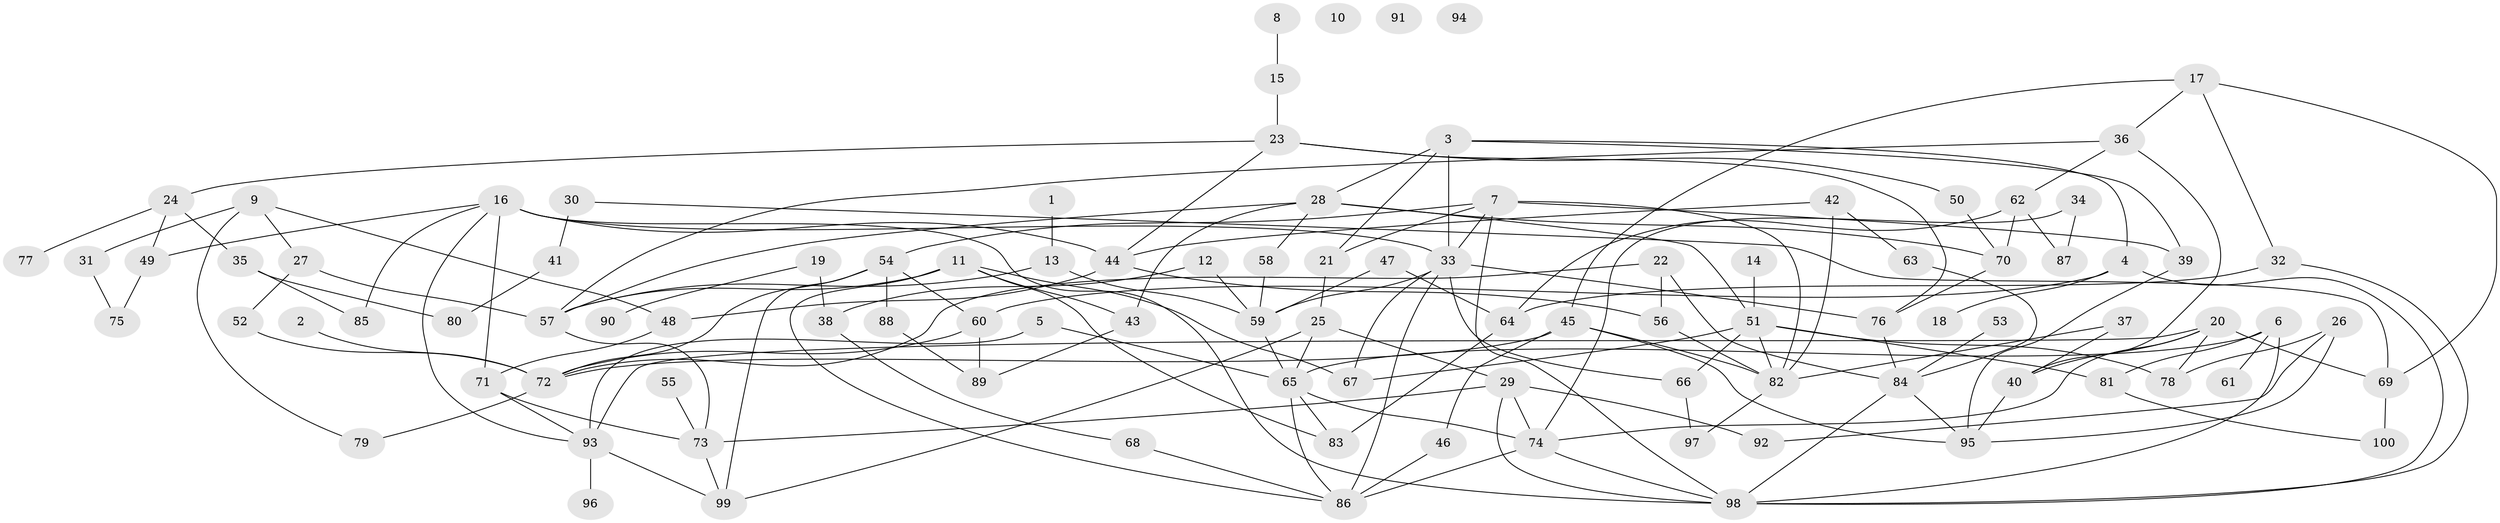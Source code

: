 // coarse degree distribution, {2: 0.18181818181818182, 1: 0.12121212121212122, 5: 0.15151515151515152, 3: 0.16666666666666666, 11: 0.015151515151515152, 4: 0.07575757575757576, 0: 0.045454545454545456, 7: 0.09090909090909091, 8: 0.06060606060606061, 6: 0.09090909090909091}
// Generated by graph-tools (version 1.1) at 2025/23/03/03/25 07:23:28]
// undirected, 100 vertices, 167 edges
graph export_dot {
graph [start="1"]
  node [color=gray90,style=filled];
  1;
  2;
  3;
  4;
  5;
  6;
  7;
  8;
  9;
  10;
  11;
  12;
  13;
  14;
  15;
  16;
  17;
  18;
  19;
  20;
  21;
  22;
  23;
  24;
  25;
  26;
  27;
  28;
  29;
  30;
  31;
  32;
  33;
  34;
  35;
  36;
  37;
  38;
  39;
  40;
  41;
  42;
  43;
  44;
  45;
  46;
  47;
  48;
  49;
  50;
  51;
  52;
  53;
  54;
  55;
  56;
  57;
  58;
  59;
  60;
  61;
  62;
  63;
  64;
  65;
  66;
  67;
  68;
  69;
  70;
  71;
  72;
  73;
  74;
  75;
  76;
  77;
  78;
  79;
  80;
  81;
  82;
  83;
  84;
  85;
  86;
  87;
  88;
  89;
  90;
  91;
  92;
  93;
  94;
  95;
  96;
  97;
  98;
  99;
  100;
  1 -- 13;
  2 -- 72;
  3 -- 4;
  3 -- 21;
  3 -- 28;
  3 -- 33;
  3 -- 39;
  4 -- 18;
  4 -- 60;
  4 -- 98;
  5 -- 65;
  5 -- 93;
  6 -- 61;
  6 -- 65;
  6 -- 81;
  6 -- 98;
  7 -- 21;
  7 -- 33;
  7 -- 39;
  7 -- 54;
  7 -- 82;
  7 -- 98;
  8 -- 15;
  9 -- 27;
  9 -- 31;
  9 -- 48;
  9 -- 79;
  11 -- 43;
  11 -- 57;
  11 -- 67;
  11 -- 83;
  11 -- 86;
  12 -- 38;
  12 -- 59;
  13 -- 57;
  13 -- 59;
  14 -- 51;
  15 -- 23;
  16 -- 33;
  16 -- 44;
  16 -- 49;
  16 -- 71;
  16 -- 85;
  16 -- 93;
  16 -- 98;
  17 -- 32;
  17 -- 36;
  17 -- 45;
  17 -- 69;
  19 -- 38;
  19 -- 90;
  20 -- 40;
  20 -- 69;
  20 -- 74;
  20 -- 78;
  20 -- 93;
  21 -- 25;
  22 -- 56;
  22 -- 72;
  22 -- 84;
  23 -- 24;
  23 -- 44;
  23 -- 50;
  23 -- 76;
  24 -- 35;
  24 -- 49;
  24 -- 77;
  25 -- 29;
  25 -- 65;
  25 -- 99;
  26 -- 78;
  26 -- 92;
  26 -- 95;
  27 -- 52;
  27 -- 57;
  28 -- 43;
  28 -- 51;
  28 -- 57;
  28 -- 58;
  28 -- 70;
  29 -- 73;
  29 -- 74;
  29 -- 92;
  29 -- 98;
  30 -- 41;
  30 -- 69;
  31 -- 75;
  32 -- 64;
  32 -- 98;
  33 -- 59;
  33 -- 66;
  33 -- 67;
  33 -- 76;
  33 -- 86;
  34 -- 74;
  34 -- 87;
  35 -- 80;
  35 -- 85;
  36 -- 40;
  36 -- 57;
  36 -- 62;
  37 -- 40;
  37 -- 82;
  38 -- 68;
  39 -- 95;
  40 -- 95;
  41 -- 80;
  42 -- 44;
  42 -- 63;
  42 -- 82;
  43 -- 89;
  44 -- 48;
  44 -- 56;
  45 -- 46;
  45 -- 72;
  45 -- 82;
  45 -- 95;
  46 -- 86;
  47 -- 59;
  47 -- 64;
  48 -- 71;
  49 -- 75;
  50 -- 70;
  51 -- 66;
  51 -- 67;
  51 -- 78;
  51 -- 81;
  51 -- 82;
  52 -- 72;
  53 -- 84;
  54 -- 60;
  54 -- 72;
  54 -- 88;
  54 -- 99;
  55 -- 73;
  56 -- 82;
  57 -- 73;
  58 -- 59;
  59 -- 65;
  60 -- 72;
  60 -- 89;
  62 -- 64;
  62 -- 70;
  62 -- 87;
  63 -- 84;
  64 -- 83;
  65 -- 74;
  65 -- 83;
  65 -- 86;
  66 -- 97;
  68 -- 86;
  69 -- 100;
  70 -- 76;
  71 -- 73;
  71 -- 93;
  72 -- 79;
  73 -- 99;
  74 -- 86;
  74 -- 98;
  76 -- 84;
  81 -- 100;
  82 -- 97;
  84 -- 95;
  84 -- 98;
  88 -- 89;
  93 -- 96;
  93 -- 99;
}
